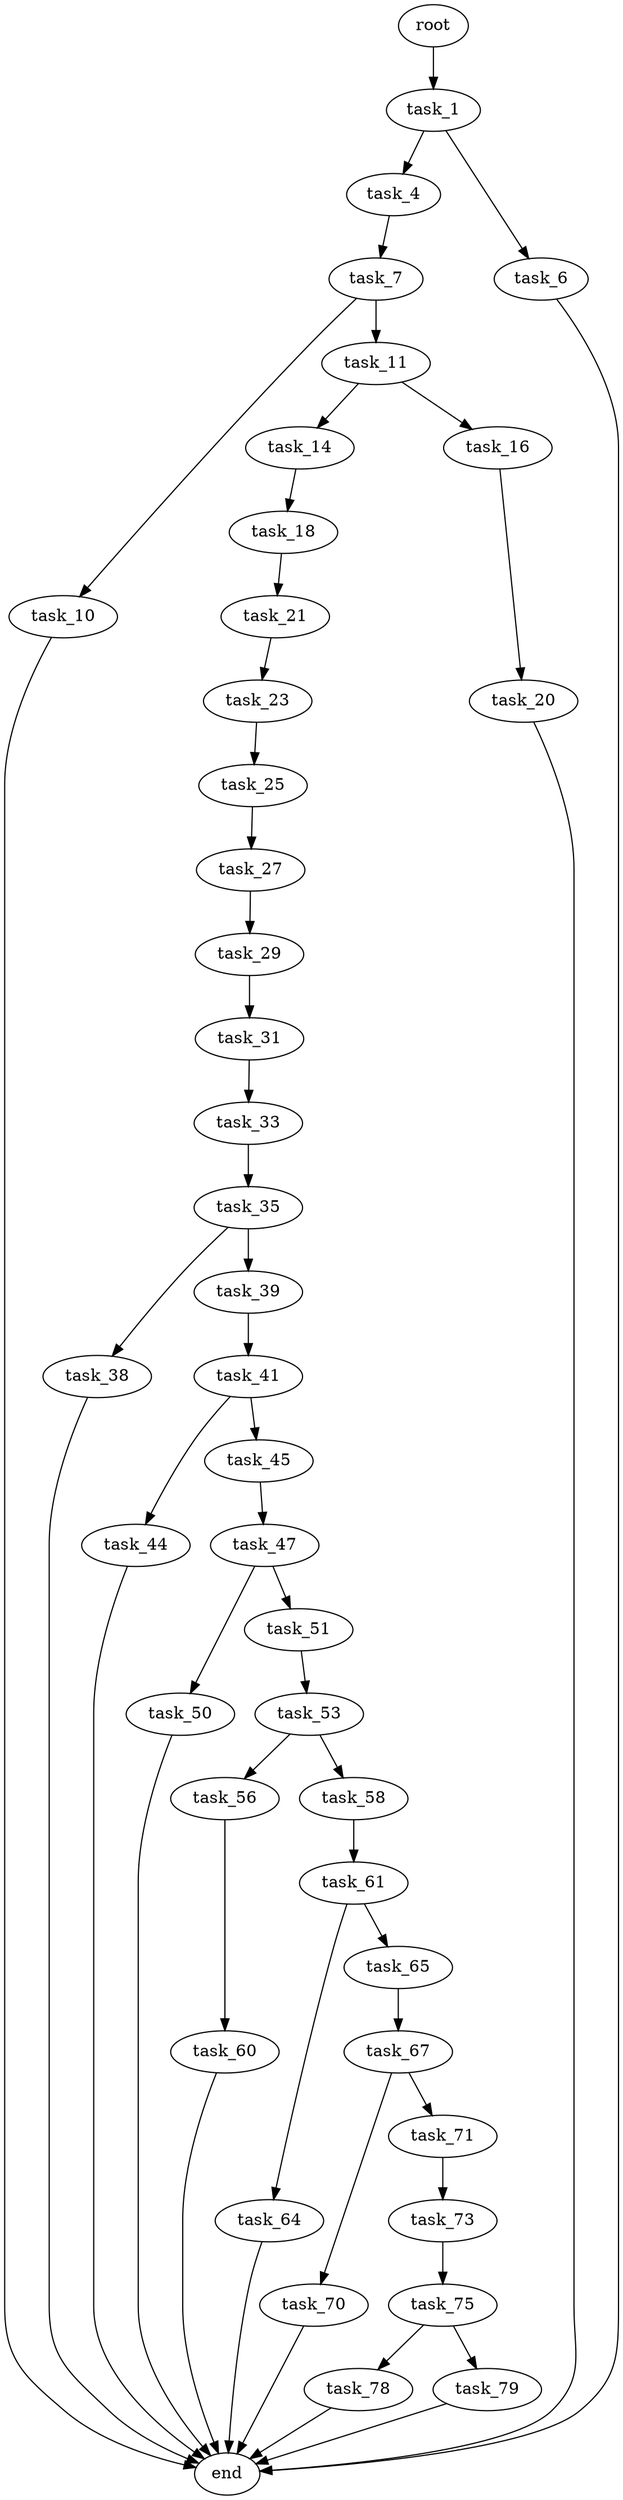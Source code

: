 digraph G {
  root [size="0.000000"];
  task_1 [size="134217728000.000000"];
  task_4 [size="15776855182.000000"];
  task_6 [size="31647751527.000000"];
  task_7 [size="858608959.000000"];
  end [size="0.000000"];
  task_10 [size="294320557915.000000"];
  task_11 [size="1073741824000.000000"];
  task_14 [size="19670872710.000000"];
  task_16 [size="470793534.000000"];
  task_18 [size="547293908331.000000"];
  task_20 [size="329133642269.000000"];
  task_21 [size="113043103008.000000"];
  task_23 [size="231928233984.000000"];
  task_25 [size="549755813888.000000"];
  task_27 [size="1886754571.000000"];
  task_29 [size="51555207359.000000"];
  task_31 [size="13749359473.000000"];
  task_33 [size="75515344464.000000"];
  task_35 [size="3887598479.000000"];
  task_38 [size="68719476736.000000"];
  task_39 [size="16231360607.000000"];
  task_41 [size="19777858552.000000"];
  task_44 [size="134217728000.000000"];
  task_45 [size="630516535462.000000"];
  task_47 [size="782757789696.000000"];
  task_50 [size="134217728000.000000"];
  task_51 [size="6029288150.000000"];
  task_53 [size="134056455984.000000"];
  task_56 [size="1073741824000.000000"];
  task_58 [size="780928980208.000000"];
  task_60 [size="238749348249.000000"];
  task_61 [size="28991029248.000000"];
  task_64 [size="231928233984.000000"];
  task_65 [size="8128732137.000000"];
  task_67 [size="1490410977.000000"];
  task_70 [size="549755813888.000000"];
  task_71 [size="549755813888.000000"];
  task_73 [size="398149637951.000000"];
  task_75 [size="134217728000.000000"];
  task_78 [size="782757789696.000000"];
  task_79 [size="4858085408.000000"];

  root -> task_1 [size="1.000000"];
  task_1 -> task_4 [size="209715200.000000"];
  task_1 -> task_6 [size="209715200.000000"];
  task_4 -> task_7 [size="536870912.000000"];
  task_6 -> end [size="1.000000"];
  task_7 -> task_10 [size="75497472.000000"];
  task_7 -> task_11 [size="75497472.000000"];
  task_10 -> end [size="1.000000"];
  task_11 -> task_14 [size="838860800.000000"];
  task_11 -> task_16 [size="838860800.000000"];
  task_14 -> task_18 [size="679477248.000000"];
  task_16 -> task_20 [size="33554432.000000"];
  task_18 -> task_21 [size="679477248.000000"];
  task_20 -> end [size="1.000000"];
  task_21 -> task_23 [size="134217728.000000"];
  task_23 -> task_25 [size="301989888.000000"];
  task_25 -> task_27 [size="536870912.000000"];
  task_27 -> task_29 [size="75497472.000000"];
  task_29 -> task_31 [size="838860800.000000"];
  task_31 -> task_33 [size="301989888.000000"];
  task_33 -> task_35 [size="75497472.000000"];
  task_35 -> task_38 [size="411041792.000000"];
  task_35 -> task_39 [size="411041792.000000"];
  task_38 -> end [size="1.000000"];
  task_39 -> task_41 [size="411041792.000000"];
  task_41 -> task_44 [size="536870912.000000"];
  task_41 -> task_45 [size="536870912.000000"];
  task_44 -> end [size="1.000000"];
  task_45 -> task_47 [size="679477248.000000"];
  task_47 -> task_50 [size="679477248.000000"];
  task_47 -> task_51 [size="679477248.000000"];
  task_50 -> end [size="1.000000"];
  task_51 -> task_53 [size="536870912.000000"];
  task_53 -> task_56 [size="209715200.000000"];
  task_53 -> task_58 [size="209715200.000000"];
  task_56 -> task_60 [size="838860800.000000"];
  task_58 -> task_61 [size="536870912.000000"];
  task_60 -> end [size="1.000000"];
  task_61 -> task_64 [size="75497472.000000"];
  task_61 -> task_65 [size="75497472.000000"];
  task_64 -> end [size="1.000000"];
  task_65 -> task_67 [size="134217728.000000"];
  task_67 -> task_70 [size="33554432.000000"];
  task_67 -> task_71 [size="33554432.000000"];
  task_70 -> end [size="1.000000"];
  task_71 -> task_73 [size="536870912.000000"];
  task_73 -> task_75 [size="301989888.000000"];
  task_75 -> task_78 [size="209715200.000000"];
  task_75 -> task_79 [size="209715200.000000"];
  task_78 -> end [size="1.000000"];
  task_79 -> end [size="1.000000"];
}
